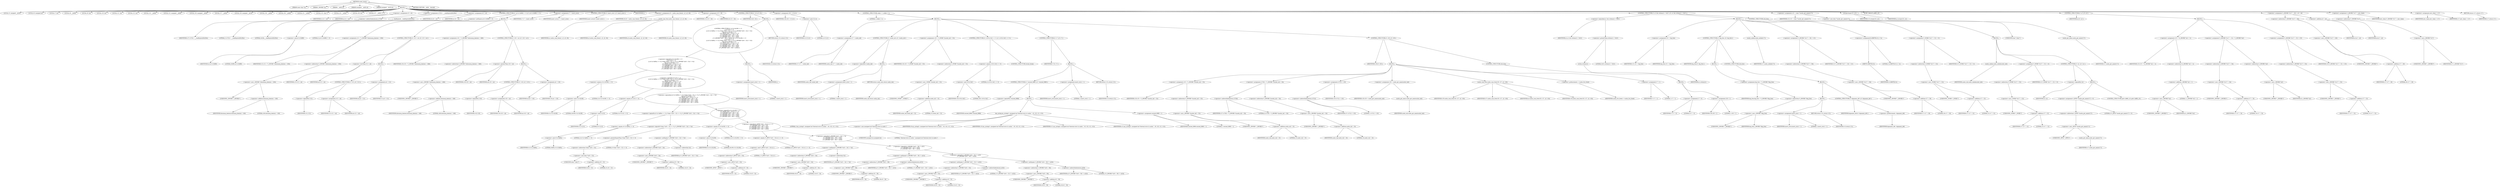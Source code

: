 digraph cache_insert {  
"1000121" [label = "(METHOD,cache_insert)" ]
"1000122" [label = "(PARAM,const char *a1)" ]
"1000123" [label = "(PARAM,_DWORD *a2)" ]
"1000124" [label = "(PARAM,__int64 a3)" ]
"1000125" [label = "(PARAM,unsigned __int64 a4)" ]
"1000126" [label = "(PARAM,unsigned __int16 a5)" ]
"1000127" [label = "(BLOCK,,)" ]
"1000128" [label = "(LOCAL,v5: unsigned __int16)" ]
"1000129" [label = "(LOCAL,v6: unsigned int)" ]
"1000130" [label = "(LOCAL,v7: int)" ]
"1000131" [label = "(LOCAL,v8: __int64)" ]
"1000132" [label = "(LOCAL,v9: int)" ]
"1000133" [label = "(LOCAL,v10: int)" ]
"1000134" [label = "(LOCAL,v11: int)" ]
"1000135" [label = "(LOCAL,v12: int)" ]
"1000136" [label = "(LOCAL,v13: __int64)" ]
"1000137" [label = "(LOCAL,v15: unsigned __int64)" ]
"1000138" [label = "(LOCAL,v16: unsigned __int64)" ]
"1000139" [label = "(LOCAL,v17: __int64)" ]
"1000140" [label = "(LOCAL,v18: unsigned __int16)" ]
"1000141" [label = "(LOCAL,v19: __int64)" ]
"1000142" [label = "(LOCAL,v20: __int64)" ]
"1000143" [label = "(LOCAL,v21: __int64)" ]
"1000144" [label = "(LOCAL,v22: char *)" ]
"1000145" [label = "(LOCAL,v23: __int64)" ]
"1000146" [label = "(LOCAL,v26: int)" ]
"1000147" [label = "(LOCAL,v27: __int64 [ 11 ])" ]
"1000148" [label = "(<operator>.assignment,v5 = a5)" ]
"1000149" [label = "(IDENTIFIER,v5,v5 = a5)" ]
"1000150" [label = "(IDENTIFIER,a5,v5 = a5)" ]
"1000151" [label = "(<operator>.assignment,v27[3] = __readfsqword(0x28u))" ]
"1000152" [label = "(<operator>.indirectIndexAccess,v27[3])" ]
"1000153" [label = "(IDENTIFIER,v27,v27[3] = __readfsqword(0x28u))" ]
"1000154" [label = "(LITERAL,3,v27[3] = __readfsqword(0x28u))" ]
"1000155" [label = "(__readfsqword,__readfsqword(0x28u))" ]
"1000156" [label = "(LITERAL,0x28u,__readfsqword(0x28u))" ]
"1000157" [label = "(<operator>.assignment,v6 = a5)" ]
"1000158" [label = "(IDENTIFIER,v6,v6 = a5)" ]
"1000159" [label = "(IDENTIFIER,a5,v6 = a5)" ]
"1000160" [label = "(CONTROL_STRUCTURE,if ( (a5 & 0x980) != 0 ),if ( (a5 & 0x980) != 0 ))" ]
"1000161" [label = "(<operator>.notEquals,(a5 & 0x980) != 0)" ]
"1000162" [label = "(<operator>.and,a5 & 0x980)" ]
"1000163" [label = "(IDENTIFIER,a5,a5 & 0x980)" ]
"1000164" [label = "(LITERAL,0x980,a5 & 0x980)" ]
"1000165" [label = "(LITERAL,0,(a5 & 0x980) != 0)" ]
"1000166" [label = "(BLOCK,,)" ]
"1000167" [label = "(<operator>.assignment,v15 = *(_QWORD *)(dnsmasq_daemon + 456))" ]
"1000168" [label = "(IDENTIFIER,v15,v15 = *(_QWORD *)(dnsmasq_daemon + 456))" ]
"1000169" [label = "(<operator>.indirection,*(_QWORD *)(dnsmasq_daemon + 456))" ]
"1000170" [label = "(<operator>.cast,(_QWORD *)(dnsmasq_daemon + 456))" ]
"1000171" [label = "(UNKNOWN,_QWORD *,_QWORD *)" ]
"1000172" [label = "(<operator>.addition,dnsmasq_daemon + 456)" ]
"1000173" [label = "(IDENTIFIER,dnsmasq_daemon,dnsmasq_daemon + 456)" ]
"1000174" [label = "(LITERAL,456,dnsmasq_daemon + 456)" ]
"1000175" [label = "(CONTROL_STRUCTURE,if ( v15 < a4 ),if ( v15 < a4 ))" ]
"1000176" [label = "(<operator>.lessThan,v15 < a4)" ]
"1000177" [label = "(IDENTIFIER,v15,v15 < a4)" ]
"1000178" [label = "(IDENTIFIER,a4,v15 < a4)" ]
"1000179" [label = "(BLOCK,,)" ]
"1000180" [label = "(CONTROL_STRUCTURE,if ( !v15 ),if ( !v15 ))" ]
"1000181" [label = "(<operator>.logicalNot,!v15)" ]
"1000182" [label = "(IDENTIFIER,v15,!v15)" ]
"1000183" [label = "(<operator>.assignment,v15 = a4)" ]
"1000184" [label = "(IDENTIFIER,v15,v15 = a4)" ]
"1000185" [label = "(IDENTIFIER,a4,v15 = a4)" ]
"1000186" [label = "(<operator>.assignment,a4 = v15)" ]
"1000187" [label = "(IDENTIFIER,a4,a4 = v15)" ]
"1000188" [label = "(IDENTIFIER,v15,a4 = v15)" ]
"1000189" [label = "(<operator>.assignment,v16 = *(_QWORD *)(dnsmasq_daemon + 448))" ]
"1000190" [label = "(IDENTIFIER,v16,v16 = *(_QWORD *)(dnsmasq_daemon + 448))" ]
"1000191" [label = "(<operator>.indirection,*(_QWORD *)(dnsmasq_daemon + 448))" ]
"1000192" [label = "(<operator>.cast,(_QWORD *)(dnsmasq_daemon + 448))" ]
"1000193" [label = "(UNKNOWN,_QWORD *,_QWORD *)" ]
"1000194" [label = "(<operator>.addition,dnsmasq_daemon + 448)" ]
"1000195" [label = "(IDENTIFIER,dnsmasq_daemon,dnsmasq_daemon + 448)" ]
"1000196" [label = "(LITERAL,448,dnsmasq_daemon + 448)" ]
"1000197" [label = "(CONTROL_STRUCTURE,if ( v16 > a4 ),if ( v16 > a4 ))" ]
"1000198" [label = "(<operator>.greaterThan,v16 > a4)" ]
"1000199" [label = "(IDENTIFIER,v16,v16 > a4)" ]
"1000200" [label = "(IDENTIFIER,a4,v16 > a4)" ]
"1000201" [label = "(BLOCK,,)" ]
"1000202" [label = "(CONTROL_STRUCTURE,if ( !v16 ),if ( !v16 ))" ]
"1000203" [label = "(<operator>.logicalNot,!v16)" ]
"1000204" [label = "(IDENTIFIER,v16,!v16)" ]
"1000205" [label = "(<operator>.assignment,v16 = a4)" ]
"1000206" [label = "(IDENTIFIER,v16,v16 = a4)" ]
"1000207" [label = "(IDENTIFIER,a4,v16 = a4)" ]
"1000208" [label = "(<operator>.assignment,a4 = v16)" ]
"1000209" [label = "(IDENTIFIER,a4,a4 = v16)" ]
"1000210" [label = "(IDENTIFIER,v16,a4 = v16)" ]
"1000211" [label = "(<operator>.assignment,v7 = insert_error)" ]
"1000212" [label = "(IDENTIFIER,v7,v7 = insert_error)" ]
"1000213" [label = "(IDENTIFIER,insert_error,v7 = insert_error)" ]
"1000214" [label = "(CONTROL_STRUCTURE,if ( insert_error ),if ( insert_error ))" ]
"1000215" [label = "(IDENTIFIER,insert_error,if ( insert_error ))" ]
"1000216" [label = "(IDENTIFIER,L,)" ]
"1000217" [label = "(<operator>.assignment,v8 = cache_scan_free(a1, a2, a3, v6))" ]
"1000218" [label = "(IDENTIFIER,v8,v8 = cache_scan_free(a1, a2, a3, v6))" ]
"1000219" [label = "(cache_scan_free,cache_scan_free(a1, a2, a3, v6))" ]
"1000220" [label = "(IDENTIFIER,a1,cache_scan_free(a1, a2, a3, v6))" ]
"1000221" [label = "(IDENTIFIER,a2,cache_scan_free(a1, a2, a3, v6))" ]
"1000222" [label = "(IDENTIFIER,a3,cache_scan_free(a1, a2, a3, v6))" ]
"1000223" [label = "(IDENTIFIER,v6,cache_scan_free(a1, a2, a3, v6))" ]
"1000224" [label = "(<operator>.assignment,v13 = v8)" ]
"1000225" [label = "(IDENTIFIER,v13,v13 = v8)" ]
"1000226" [label = "(IDENTIFIER,v8,v13 = v8)" ]
"1000227" [label = "(CONTROL_STRUCTURE,if ( v8 ),if ( v8 ))" ]
"1000228" [label = "(IDENTIFIER,v8,if ( v8 ))" ]
"1000229" [label = "(BLOCK,,)" ]
"1000230" [label = "(CONTROL_STRUCTURE,if ( (v5 & 0x180) == 0\n      || (v5 & 8) == 0\n      || ((v5 & 0x80u) == 0 || *(char *)(v8 + 52) >= 0 || *(_DWORD *)(v8 + 24) != *a2)\n      && ((v5 & 0x100) == 0\n       || (*(_BYTE *)(v8 + 53) & 1) == 0\n       || *(_DWORD *)(v8 + 24) != *a2\n       || *(_DWORD *)(v8 + 28) != a2[1]\n       || *(_DWORD *)(v8 + 32) != a2[2]\n       || *(_DWORD *)(v8 + 36) != a2[3]) ),if ( (v5 & 0x180) == 0\n      || (v5 & 8) == 0\n      || ((v5 & 0x80u) == 0 || *(char *)(v8 + 52) >= 0 || *(_DWORD *)(v8 + 24) != *a2)\n      && ((v5 & 0x100) == 0\n       || (*(_BYTE *)(v8 + 53) & 1) == 0\n       || *(_DWORD *)(v8 + 24) != *a2\n       || *(_DWORD *)(v8 + 28) != a2[1]\n       || *(_DWORD *)(v8 + 32) != a2[2]\n       || *(_DWORD *)(v8 + 36) != a2[3]) ))" ]
"1000231" [label = "(<operator>.logicalOr,(v5 & 0x180) == 0\n      || (v5 & 8) == 0\n      || ((v5 & 0x80u) == 0 || *(char *)(v8 + 52) >= 0 || *(_DWORD *)(v8 + 24) != *a2)\n      && ((v5 & 0x100) == 0\n       || (*(_BYTE *)(v8 + 53) & 1) == 0\n       || *(_DWORD *)(v8 + 24) != *a2\n       || *(_DWORD *)(v8 + 28) != a2[1]\n       || *(_DWORD *)(v8 + 32) != a2[2]\n       || *(_DWORD *)(v8 + 36) != a2[3]))" ]
"1000232" [label = "(<operator>.equals,(v5 & 0x180) == 0)" ]
"1000233" [label = "(<operator>.and,v5 & 0x180)" ]
"1000234" [label = "(IDENTIFIER,v5,v5 & 0x180)" ]
"1000235" [label = "(LITERAL,0x180,v5 & 0x180)" ]
"1000236" [label = "(LITERAL,0,(v5 & 0x180) == 0)" ]
"1000237" [label = "(<operator>.logicalOr,(v5 & 8) == 0\n      || ((v5 & 0x80u) == 0 || *(char *)(v8 + 52) >= 0 || *(_DWORD *)(v8 + 24) != *a2)\n      && ((v5 & 0x100) == 0\n       || (*(_BYTE *)(v8 + 53) & 1) == 0\n       || *(_DWORD *)(v8 + 24) != *a2\n       || *(_DWORD *)(v8 + 28) != a2[1]\n       || *(_DWORD *)(v8 + 32) != a2[2]\n       || *(_DWORD *)(v8 + 36) != a2[3]))" ]
"1000238" [label = "(<operator>.equals,(v5 & 8) == 0)" ]
"1000239" [label = "(<operator>.and,v5 & 8)" ]
"1000240" [label = "(IDENTIFIER,v5,v5 & 8)" ]
"1000241" [label = "(LITERAL,8,v5 & 8)" ]
"1000242" [label = "(LITERAL,0,(v5 & 8) == 0)" ]
"1000243" [label = "(<operator>.logicalAnd,((v5 & 0x80u) == 0 || *(char *)(v8 + 52) >= 0 || *(_DWORD *)(v8 + 24) != *a2)\n      && ((v5 & 0x100) == 0\n       || (*(_BYTE *)(v8 + 53) & 1) == 0\n       || *(_DWORD *)(v8 + 24) != *a2\n       || *(_DWORD *)(v8 + 28) != a2[1]\n       || *(_DWORD *)(v8 + 32) != a2[2]\n       || *(_DWORD *)(v8 + 36) != a2[3]))" ]
"1000244" [label = "(<operator>.logicalOr,(v5 & 0x80u) == 0 || *(char *)(v8 + 52) >= 0 || *(_DWORD *)(v8 + 24) != *a2)" ]
"1000245" [label = "(<operator>.equals,(v5 & 0x80u) == 0)" ]
"1000246" [label = "(<operator>.and,v5 & 0x80u)" ]
"1000247" [label = "(IDENTIFIER,v5,v5 & 0x80u)" ]
"1000248" [label = "(LITERAL,0x80u,v5 & 0x80u)" ]
"1000249" [label = "(LITERAL,0,(v5 & 0x80u) == 0)" ]
"1000250" [label = "(<operator>.logicalOr,*(char *)(v8 + 52) >= 0 || *(_DWORD *)(v8 + 24) != *a2)" ]
"1000251" [label = "(<operator>.greaterEqualsThan,*(char *)(v8 + 52) >= 0)" ]
"1000252" [label = "(<operator>.indirection,*(char *)(v8 + 52))" ]
"1000253" [label = "(<operator>.cast,(char *)(v8 + 52))" ]
"1000254" [label = "(UNKNOWN,char *,char *)" ]
"1000255" [label = "(<operator>.addition,v8 + 52)" ]
"1000256" [label = "(IDENTIFIER,v8,v8 + 52)" ]
"1000257" [label = "(LITERAL,52,v8 + 52)" ]
"1000258" [label = "(LITERAL,0,*(char *)(v8 + 52) >= 0)" ]
"1000259" [label = "(<operator>.notEquals,*(_DWORD *)(v8 + 24) != *a2)" ]
"1000260" [label = "(<operator>.indirection,*(_DWORD *)(v8 + 24))" ]
"1000261" [label = "(<operator>.cast,(_DWORD *)(v8 + 24))" ]
"1000262" [label = "(UNKNOWN,_DWORD *,_DWORD *)" ]
"1000263" [label = "(<operator>.addition,v8 + 24)" ]
"1000264" [label = "(IDENTIFIER,v8,v8 + 24)" ]
"1000265" [label = "(LITERAL,24,v8 + 24)" ]
"1000266" [label = "(<operator>.indirection,*a2)" ]
"1000267" [label = "(IDENTIFIER,a2,*(_DWORD *)(v8 + 24) != *a2)" ]
"1000268" [label = "(<operator>.logicalOr,(v5 & 0x100) == 0\n       || (*(_BYTE *)(v8 + 53) & 1) == 0\n       || *(_DWORD *)(v8 + 24) != *a2\n       || *(_DWORD *)(v8 + 28) != a2[1]\n       || *(_DWORD *)(v8 + 32) != a2[2]\n       || *(_DWORD *)(v8 + 36) != a2[3])" ]
"1000269" [label = "(<operator>.equals,(v5 & 0x100) == 0)" ]
"1000270" [label = "(<operator>.and,v5 & 0x100)" ]
"1000271" [label = "(IDENTIFIER,v5,v5 & 0x100)" ]
"1000272" [label = "(LITERAL,0x100,v5 & 0x100)" ]
"1000273" [label = "(LITERAL,0,(v5 & 0x100) == 0)" ]
"1000274" [label = "(<operator>.logicalOr,(*(_BYTE *)(v8 + 53) & 1) == 0\n       || *(_DWORD *)(v8 + 24) != *a2\n       || *(_DWORD *)(v8 + 28) != a2[1]\n       || *(_DWORD *)(v8 + 32) != a2[2]\n       || *(_DWORD *)(v8 + 36) != a2[3])" ]
"1000275" [label = "(<operator>.equals,(*(_BYTE *)(v8 + 53) & 1) == 0)" ]
"1000276" [label = "(<operator>.and,*(_BYTE *)(v8 + 53) & 1)" ]
"1000277" [label = "(<operator>.indirection,*(_BYTE *)(v8 + 53))" ]
"1000278" [label = "(<operator>.cast,(_BYTE *)(v8 + 53))" ]
"1000279" [label = "(UNKNOWN,_BYTE *,_BYTE *)" ]
"1000280" [label = "(<operator>.addition,v8 + 53)" ]
"1000281" [label = "(IDENTIFIER,v8,v8 + 53)" ]
"1000282" [label = "(LITERAL,53,v8 + 53)" ]
"1000283" [label = "(LITERAL,1,*(_BYTE *)(v8 + 53) & 1)" ]
"1000284" [label = "(LITERAL,0,(*(_BYTE *)(v8 + 53) & 1) == 0)" ]
"1000285" [label = "(<operator>.logicalOr,*(_DWORD *)(v8 + 24) != *a2\n       || *(_DWORD *)(v8 + 28) != a2[1]\n       || *(_DWORD *)(v8 + 32) != a2[2]\n       || *(_DWORD *)(v8 + 36) != a2[3])" ]
"1000286" [label = "(<operator>.notEquals,*(_DWORD *)(v8 + 24) != *a2)" ]
"1000287" [label = "(<operator>.indirection,*(_DWORD *)(v8 + 24))" ]
"1000288" [label = "(<operator>.cast,(_DWORD *)(v8 + 24))" ]
"1000289" [label = "(UNKNOWN,_DWORD *,_DWORD *)" ]
"1000290" [label = "(<operator>.addition,v8 + 24)" ]
"1000291" [label = "(IDENTIFIER,v8,v8 + 24)" ]
"1000292" [label = "(LITERAL,24,v8 + 24)" ]
"1000293" [label = "(<operator>.indirection,*a2)" ]
"1000294" [label = "(IDENTIFIER,a2,*(_DWORD *)(v8 + 24) != *a2)" ]
"1000295" [label = "(<operator>.logicalOr,*(_DWORD *)(v8 + 28) != a2[1]\n       || *(_DWORD *)(v8 + 32) != a2[2]\n       || *(_DWORD *)(v8 + 36) != a2[3])" ]
"1000296" [label = "(<operator>.notEquals,*(_DWORD *)(v8 + 28) != a2[1])" ]
"1000297" [label = "(<operator>.indirection,*(_DWORD *)(v8 + 28))" ]
"1000298" [label = "(<operator>.cast,(_DWORD *)(v8 + 28))" ]
"1000299" [label = "(UNKNOWN,_DWORD *,_DWORD *)" ]
"1000300" [label = "(<operator>.addition,v8 + 28)" ]
"1000301" [label = "(IDENTIFIER,v8,v8 + 28)" ]
"1000302" [label = "(LITERAL,28,v8 + 28)" ]
"1000303" [label = "(<operator>.indirectIndexAccess,a2[1])" ]
"1000304" [label = "(IDENTIFIER,a2,*(_DWORD *)(v8 + 28) != a2[1])" ]
"1000305" [label = "(LITERAL,1,*(_DWORD *)(v8 + 28) != a2[1])" ]
"1000306" [label = "(<operator>.logicalOr,*(_DWORD *)(v8 + 32) != a2[2]\n       || *(_DWORD *)(v8 + 36) != a2[3])" ]
"1000307" [label = "(<operator>.notEquals,*(_DWORD *)(v8 + 32) != a2[2])" ]
"1000308" [label = "(<operator>.indirection,*(_DWORD *)(v8 + 32))" ]
"1000309" [label = "(<operator>.cast,(_DWORD *)(v8 + 32))" ]
"1000310" [label = "(UNKNOWN,_DWORD *,_DWORD *)" ]
"1000311" [label = "(<operator>.addition,v8 + 32)" ]
"1000312" [label = "(IDENTIFIER,v8,v8 + 32)" ]
"1000313" [label = "(LITERAL,32,v8 + 32)" ]
"1000314" [label = "(<operator>.indirectIndexAccess,a2[2])" ]
"1000315" [label = "(IDENTIFIER,a2,*(_DWORD *)(v8 + 32) != a2[2])" ]
"1000316" [label = "(LITERAL,2,*(_DWORD *)(v8 + 32) != a2[2])" ]
"1000317" [label = "(<operator>.notEquals,*(_DWORD *)(v8 + 36) != a2[3])" ]
"1000318" [label = "(<operator>.indirection,*(_DWORD *)(v8 + 36))" ]
"1000319" [label = "(<operator>.cast,(_DWORD *)(v8 + 36))" ]
"1000320" [label = "(UNKNOWN,_DWORD *,_DWORD *)" ]
"1000321" [label = "(<operator>.addition,v8 + 36)" ]
"1000322" [label = "(IDENTIFIER,v8,v8 + 36)" ]
"1000323" [label = "(LITERAL,36,v8 + 36)" ]
"1000324" [label = "(<operator>.indirectIndexAccess,a2[3])" ]
"1000325" [label = "(IDENTIFIER,a2,*(_DWORD *)(v8 + 36) != a2[3])" ]
"1000326" [label = "(LITERAL,3,*(_DWORD *)(v8 + 36) != a2[3])" ]
"1000327" [label = "(BLOCK,,)" ]
"1000328" [label = "(<operator>.assignment,insert_error = 1)" ]
"1000329" [label = "(IDENTIFIER,insert_error,insert_error = 1)" ]
"1000330" [label = "(LITERAL,1,insert_error = 1)" ]
"1000331" [label = "(IDENTIFIER,L,)" ]
"1000332" [label = "(RETURN,return v13;,return v13;)" ]
"1000333" [label = "(IDENTIFIER,v13,return v13;)" ]
"1000334" [label = "(<operator>.assignment,v26 = v5 & 4)" ]
"1000335" [label = "(IDENTIFIER,v26,v26 = v5 & 4)" ]
"1000336" [label = "(<operator>.and,v5 & 4)" ]
"1000337" [label = "(IDENTIFIER,v5,v5 & 4)" ]
"1000338" [label = "(LITERAL,4,v5 & 4)" ]
"1000339" [label = "(CONTROL_STRUCTURE,while ( 1 ),while ( 1 ))" ]
"1000340" [label = "(LITERAL,1,while ( 1 ))" ]
"1000341" [label = "(BLOCK,,)" ]
"1000342" [label = "(<operator>.assignment,v17 = cache_tail)" ]
"1000343" [label = "(IDENTIFIER,v17,v17 = cache_tail)" ]
"1000344" [label = "(IDENTIFIER,cache_tail,v17 = cache_tail)" ]
"1000345" [label = "(CONTROL_STRUCTURE,if ( !cache_tail ),if ( !cache_tail ))" ]
"1000346" [label = "(<operator>.logicalNot,!cache_tail)" ]
"1000347" [label = "(IDENTIFIER,cache_tail,!cache_tail)" ]
"1000348" [label = "(BLOCK,,)" ]
"1000349" [label = "(<operator>.assignment,insert_error = 1)" ]
"1000350" [label = "(IDENTIFIER,insert_error,insert_error = 1)" ]
"1000351" [label = "(LITERAL,1,insert_error = 1)" ]
"1000352" [label = "(RETURN,return cache_tail;,return cache_tail;)" ]
"1000353" [label = "(IDENTIFIER,cache_tail,return cache_tail;)" ]
"1000354" [label = "(<operator>.assignment,v18 = *(_WORD *)(cache_tail + 52))" ]
"1000355" [label = "(IDENTIFIER,v18,v18 = *(_WORD *)(cache_tail + 52))" ]
"1000356" [label = "(<operator>.indirection,*(_WORD *)(cache_tail + 52))" ]
"1000357" [label = "(<operator>.cast,(_WORD *)(cache_tail + 52))" ]
"1000358" [label = "(UNKNOWN,_WORD *,_WORD *)" ]
"1000359" [label = "(<operator>.addition,cache_tail + 52)" ]
"1000360" [label = "(IDENTIFIER,cache_tail,cache_tail + 52)" ]
"1000361" [label = "(LITERAL,52,cache_tail + 52)" ]
"1000362" [label = "(CONTROL_STRUCTURE,if ( (v18 & 0xC) == 0 ),if ( (v18 & 0xC) == 0 ))" ]
"1000363" [label = "(<operator>.equals,(v18 & 0xC) == 0)" ]
"1000364" [label = "(<operator>.and,v18 & 0xC)" ]
"1000365" [label = "(IDENTIFIER,v18,v18 & 0xC)" ]
"1000366" [label = "(LITERAL,0xC,v18 & 0xC)" ]
"1000367" [label = "(LITERAL,0,(v18 & 0xC) == 0)" ]
"1000368" [label = "(CONTROL_STRUCTURE,break;,break;)" ]
"1000369" [label = "(CONTROL_STRUCTURE,if ( v7 ),if ( v7 ))" ]
"1000370" [label = "(IDENTIFIER,v7,if ( v7 ))" ]
"1000371" [label = "(BLOCK,,)" ]
"1000372" [label = "(CONTROL_STRUCTURE,if ( !warned_8686 ),if ( !warned_8686 ))" ]
"1000373" [label = "(<operator>.logicalNot,!warned_8686)" ]
"1000374" [label = "(IDENTIFIER,warned_8686,!warned_8686)" ]
"1000375" [label = "(BLOCK,,)" ]
"1000376" [label = "(my_syslog,my_syslog(3, (unsigned int)\"Internal error in cache.\", v9, v10, v11, v12))" ]
"1000377" [label = "(LITERAL,3,my_syslog(3, (unsigned int)\"Internal error in cache.\", v9, v10, v11, v12))" ]
"1000378" [label = "(<operator>.cast,(unsigned int)\"Internal error in cache.\")" ]
"1000379" [label = "(UNKNOWN,unsigned int,unsigned int)" ]
"1000380" [label = "(LITERAL,\"Internal error in cache.\",(unsigned int)\"Internal error in cache.\")" ]
"1000381" [label = "(IDENTIFIER,v9,my_syslog(3, (unsigned int)\"Internal error in cache.\", v9, v10, v11, v12))" ]
"1000382" [label = "(IDENTIFIER,v10,my_syslog(3, (unsigned int)\"Internal error in cache.\", v9, v10, v11, v12))" ]
"1000383" [label = "(IDENTIFIER,v11,my_syslog(3, (unsigned int)\"Internal error in cache.\", v9, v10, v11, v12))" ]
"1000384" [label = "(IDENTIFIER,v12,my_syslog(3, (unsigned int)\"Internal error in cache.\", v9, v10, v11, v12))" ]
"1000385" [label = "(<operator>.assignment,warned_8686 = 1)" ]
"1000386" [label = "(IDENTIFIER,warned_8686,warned_8686 = 1)" ]
"1000387" [label = "(LITERAL,1,warned_8686 = 1)" ]
"1000388" [label = "(<operator>.assignment,insert_error = 1)" ]
"1000389" [label = "(IDENTIFIER,insert_error,insert_error = 1)" ]
"1000390" [label = "(LITERAL,1,insert_error = 1)" ]
"1000391" [label = "(RETURN,return v13;,return v13;)" ]
"1000392" [label = "(IDENTIFIER,v13,return v13;)" ]
"1000393" [label = "(CONTROL_STRUCTURE,if ( v26 ),if ( v26 ))" ]
"1000394" [label = "(IDENTIFIER,v26,if ( v26 ))" ]
"1000395" [label = "(BLOCK,,)" ]
"1000396" [label = "(<operator>.assignment,v19 = *(_QWORD *)(cache_tail + 32))" ]
"1000397" [label = "(IDENTIFIER,v19,v19 = *(_QWORD *)(cache_tail + 32))" ]
"1000398" [label = "(<operator>.indirection,*(_QWORD *)(cache_tail + 32))" ]
"1000399" [label = "(<operator>.cast,(_QWORD *)(cache_tail + 32))" ]
"1000400" [label = "(UNKNOWN,_QWORD *,_QWORD *)" ]
"1000401" [label = "(<operator>.addition,cache_tail + 32)" ]
"1000402" [label = "(IDENTIFIER,cache_tail,cache_tail + 32)" ]
"1000403" [label = "(LITERAL,32,cache_tail + 32)" ]
"1000404" [label = "(<operator>.assignment,v27[0] = *(_QWORD *)(cache_tail + 24))" ]
"1000405" [label = "(<operator>.indirectIndexAccess,v27[0])" ]
"1000406" [label = "(IDENTIFIER,v27,v27[0] = *(_QWORD *)(cache_tail + 24))" ]
"1000407" [label = "(LITERAL,0,v27[0] = *(_QWORD *)(cache_tail + 24))" ]
"1000408" [label = "(<operator>.indirection,*(_QWORD *)(cache_tail + 24))" ]
"1000409" [label = "(<operator>.cast,(_QWORD *)(cache_tail + 24))" ]
"1000410" [label = "(UNKNOWN,_QWORD *,_QWORD *)" ]
"1000411" [label = "(<operator>.addition,cache_tail + 24)" ]
"1000412" [label = "(IDENTIFIER,cache_tail,cache_tail + 24)" ]
"1000413" [label = "(LITERAL,24,cache_tail + 24)" ]
"1000414" [label = "(<operator>.assignment,v27[1] = v19)" ]
"1000415" [label = "(<operator>.indirectIndexAccess,v27[1])" ]
"1000416" [label = "(IDENTIFIER,v27,v27[1] = v19)" ]
"1000417" [label = "(LITERAL,1,v27[1] = v19)" ]
"1000418" [label = "(IDENTIFIER,v19,v27[1] = v19)" ]
"1000419" [label = "(<operator>.assignment,v20 = cache_get_name(cache_tail))" ]
"1000420" [label = "(IDENTIFIER,v20,v20 = cache_get_name(cache_tail))" ]
"1000421" [label = "(cache_get_name,cache_get_name(cache_tail))" ]
"1000422" [label = "(IDENTIFIER,cache_tail,cache_get_name(cache_tail))" ]
"1000423" [label = "(cache_scan_free,cache_scan_free(v20, v27, a3, v18))" ]
"1000424" [label = "(IDENTIFIER,v20,cache_scan_free(v20, v27, a3, v18))" ]
"1000425" [label = "(IDENTIFIER,v27,cache_scan_free(v20, v27, a3, v18))" ]
"1000426" [label = "(IDENTIFIER,a3,cache_scan_free(v20, v27, a3, v18))" ]
"1000427" [label = "(IDENTIFIER,v18,cache_scan_free(v20, v27, a3, v18))" ]
"1000428" [label = "(<operator>.preIncrement,++cache_live_freed)" ]
"1000429" [label = "(IDENTIFIER,cache_live_freed,++cache_live_freed)" ]
"1000430" [label = "(<operator>.assignment,v7 = 1)" ]
"1000431" [label = "(IDENTIFIER,v7,v7 = 1)" ]
"1000432" [label = "(LITERAL,1,v7 = 1)" ]
"1000433" [label = "(CONTROL_STRUCTURE,else,else)" ]
"1000434" [label = "(BLOCK,,)" ]
"1000435" [label = "(<operator>.assignment,v7 = 0)" ]
"1000436" [label = "(IDENTIFIER,v7,v7 = 0)" ]
"1000437" [label = "(LITERAL,0,v7 = 0)" ]
"1000438" [label = "(<operator>.assignment,v26 = 1)" ]
"1000439" [label = "(IDENTIFIER,v26,v26 = 1)" ]
"1000440" [label = "(LITERAL,1,v26 = 1)" ]
"1000441" [label = "(CONTROL_STRUCTURE,if ( a1 && strlen(a1) > 0x31 ),if ( a1 && strlen(a1) > 0x31 ))" ]
"1000442" [label = "(<operator>.logicalAnd,a1 && strlen(a1) > 0x31)" ]
"1000443" [label = "(IDENTIFIER,a1,a1 && strlen(a1) > 0x31)" ]
"1000444" [label = "(<operator>.greaterThan,strlen(a1) > 0x31)" ]
"1000445" [label = "(strlen,strlen(a1))" ]
"1000446" [label = "(IDENTIFIER,a1,strlen(a1))" ]
"1000447" [label = "(LITERAL,0x31,strlen(a1) > 0x31)" ]
"1000448" [label = "(BLOCK,,)" ]
"1000449" [label = "(<operator>.assignment,v21 = big_free)" ]
"1000450" [label = "(IDENTIFIER,v21,v21 = big_free)" ]
"1000451" [label = "(IDENTIFIER,big_free,v21 = big_free)" ]
"1000452" [label = "(CONTROL_STRUCTURE,if ( big_free ),if ( big_free ))" ]
"1000453" [label = "(IDENTIFIER,big_free,if ( big_free ))" ]
"1000454" [label = "(BLOCK,,)" ]
"1000455" [label = "(<operator>.assignment,big_free = *(_QWORD *)big_free)" ]
"1000456" [label = "(IDENTIFIER,big_free,big_free = *(_QWORD *)big_free)" ]
"1000457" [label = "(<operator>.indirection,*(_QWORD *)big_free)" ]
"1000458" [label = "(<operator>.cast,(_QWORD *)big_free)" ]
"1000459" [label = "(UNKNOWN,_QWORD *,_QWORD *)" ]
"1000460" [label = "(IDENTIFIER,big_free,(_QWORD *)big_free)" ]
"1000461" [label = "(CONTROL_STRUCTURE,else,else)" ]
"1000462" [label = "(BLOCK,,)" ]
"1000463" [label = "(BLOCK,,)" ]
"1000464" [label = "(<operator>.assignment,insert_error = 1)" ]
"1000465" [label = "(IDENTIFIER,insert_error,insert_error = 1)" ]
"1000466" [label = "(LITERAL,1,insert_error = 1)" ]
"1000467" [label = "(RETURN,return v13;,return v13;)" ]
"1000468" [label = "(IDENTIFIER,v13,return v13;)" ]
"1000469" [label = "(CONTROL_STRUCTURE,if ( bignames_left ),if ( bignames_left ))" ]
"1000470" [label = "(IDENTIFIER,bignames_left,if ( bignames_left ))" ]
"1000471" [label = "(<operator>.preDecrement,--bignames_left)" ]
"1000472" [label = "(IDENTIFIER,bignames_left,--bignames_left)" ]
"1000473" [label = "(cache_unlink,cache_unlink(v17))" ]
"1000474" [label = "(IDENTIFIER,v17,cache_unlink(v17))" ]
"1000475" [label = "(<operator>.assignment,*(_QWORD *)(v17 + 56) = v21)" ]
"1000476" [label = "(<operator>.indirection,*(_QWORD *)(v17 + 56))" ]
"1000477" [label = "(<operator>.cast,(_QWORD *)(v17 + 56))" ]
"1000478" [label = "(UNKNOWN,_QWORD *,_QWORD *)" ]
"1000479" [label = "(<operator>.addition,v17 + 56)" ]
"1000480" [label = "(IDENTIFIER,v17,v17 + 56)" ]
"1000481" [label = "(LITERAL,56,v17 + 56)" ]
"1000482" [label = "(IDENTIFIER,v21,*(_QWORD *)(v17 + 56) = v21)" ]
"1000483" [label = "(<operators>.assignmentOr,HIBYTE(v5) |= 2u)" ]
"1000484" [label = "(HIBYTE,HIBYTE(v5))" ]
"1000485" [label = "(IDENTIFIER,v5,HIBYTE(v5))" ]
"1000486" [label = "(LITERAL,2u,HIBYTE(v5) |= 2u)" ]
"1000487" [label = "(<operator>.assignment,*(_WORD *)(v17 + 52) = v5)" ]
"1000488" [label = "(<operator>.indirection,*(_WORD *)(v17 + 52))" ]
"1000489" [label = "(<operator>.cast,(_WORD *)(v17 + 52))" ]
"1000490" [label = "(UNKNOWN,_WORD *,_WORD *)" ]
"1000491" [label = "(<operator>.addition,v17 + 52)" ]
"1000492" [label = "(IDENTIFIER,v17,v17 + 52)" ]
"1000493" [label = "(LITERAL,52,v17 + 52)" ]
"1000494" [label = "(IDENTIFIER,v5,*(_WORD *)(v17 + 52) = v5)" ]
"1000495" [label = "(CONTROL_STRUCTURE,else,else)" ]
"1000496" [label = "(BLOCK,,)" ]
"1000497" [label = "(cache_unlink,cache_unlink(cache_tail))" ]
"1000498" [label = "(IDENTIFIER,cache_tail,cache_unlink(cache_tail))" ]
"1000499" [label = "(<operator>.assignment,*(_WORD *)(v17 + 52) = v5)" ]
"1000500" [label = "(<operator>.indirection,*(_WORD *)(v17 + 52))" ]
"1000501" [label = "(<operator>.cast,(_WORD *)(v17 + 52))" ]
"1000502" [label = "(UNKNOWN,_WORD *,_WORD *)" ]
"1000503" [label = "(<operator>.addition,v17 + 52)" ]
"1000504" [label = "(IDENTIFIER,v17,v17 + 52)" ]
"1000505" [label = "(LITERAL,52,v17 + 52)" ]
"1000506" [label = "(IDENTIFIER,v5,*(_WORD *)(v17 + 52) = v5)" ]
"1000507" [label = "(CONTROL_STRUCTURE,if ( !a1 ),if ( !a1 ))" ]
"1000508" [label = "(<operator>.logicalNot,!a1)" ]
"1000509" [label = "(IDENTIFIER,a1,!a1)" ]
"1000510" [label = "(BLOCK,,)" ]
"1000511" [label = "(<operator>.assignment,*(_BYTE *)cache_get_name(v17) = 0)" ]
"1000512" [label = "(<operator>.indirection,*(_BYTE *)cache_get_name(v17))" ]
"1000513" [label = "(<operator>.cast,(_BYTE *)cache_get_name(v17))" ]
"1000514" [label = "(UNKNOWN,_BYTE *,_BYTE *)" ]
"1000515" [label = "(cache_get_name,cache_get_name(v17))" ]
"1000516" [label = "(IDENTIFIER,v17,cache_get_name(v17))" ]
"1000517" [label = "(LITERAL,0,*(_BYTE *)cache_get_name(v17) = 0)" ]
"1000518" [label = "(CONTROL_STRUCTURE,goto LABEL_42;,goto LABEL_42;)" ]
"1000519" [label = "(<operator>.assignment,v22 = (char *)cache_get_name(v17))" ]
"1000520" [label = "(IDENTIFIER,v22,v22 = (char *)cache_get_name(v17))" ]
"1000521" [label = "(<operator>.cast,(char *)cache_get_name(v17))" ]
"1000522" [label = "(UNKNOWN,char *,char *)" ]
"1000523" [label = "(cache_get_name,cache_get_name(v17))" ]
"1000524" [label = "(IDENTIFIER,v17,cache_get_name(v17))" ]
"1000525" [label = "(strcpy,strcpy(v22, a1))" ]
"1000526" [label = "(IDENTIFIER,v22,strcpy(v22, a1))" ]
"1000527" [label = "(IDENTIFIER,a1,strcpy(v22, a1))" ]
"1000528" [label = "(JUMP_TARGET,LABEL_42)" ]
"1000529" [label = "(CONTROL_STRUCTURE,if ( a2 ),if ( a2 ))" ]
"1000530" [label = "(IDENTIFIER,a2,if ( a2 ))" ]
"1000531" [label = "(BLOCK,,)" ]
"1000532" [label = "(<operator>.assignment,v23 = *((_QWORD *)a2 + 1))" ]
"1000533" [label = "(IDENTIFIER,v23,v23 = *((_QWORD *)a2 + 1))" ]
"1000534" [label = "(<operator>.indirection,*((_QWORD *)a2 + 1))" ]
"1000535" [label = "(<operator>.addition,(_QWORD *)a2 + 1)" ]
"1000536" [label = "(<operator>.cast,(_QWORD *)a2)" ]
"1000537" [label = "(UNKNOWN,_QWORD *,_QWORD *)" ]
"1000538" [label = "(IDENTIFIER,a2,(_QWORD *)a2)" ]
"1000539" [label = "(LITERAL,1,(_QWORD *)a2 + 1)" ]
"1000540" [label = "(<operator>.assignment,*(_QWORD *)(v17 + 24) = *(_QWORD *)a2)" ]
"1000541" [label = "(<operator>.indirection,*(_QWORD *)(v17 + 24))" ]
"1000542" [label = "(<operator>.cast,(_QWORD *)(v17 + 24))" ]
"1000543" [label = "(UNKNOWN,_QWORD *,_QWORD *)" ]
"1000544" [label = "(<operator>.addition,v17 + 24)" ]
"1000545" [label = "(IDENTIFIER,v17,v17 + 24)" ]
"1000546" [label = "(LITERAL,24,v17 + 24)" ]
"1000547" [label = "(<operator>.indirection,*(_QWORD *)a2)" ]
"1000548" [label = "(<operator>.cast,(_QWORD *)a2)" ]
"1000549" [label = "(UNKNOWN,_QWORD *,_QWORD *)" ]
"1000550" [label = "(IDENTIFIER,a2,(_QWORD *)a2)" ]
"1000551" [label = "(<operator>.assignment,*(_QWORD *)(v17 + 32) = v23)" ]
"1000552" [label = "(<operator>.indirection,*(_QWORD *)(v17 + 32))" ]
"1000553" [label = "(<operator>.cast,(_QWORD *)(v17 + 32))" ]
"1000554" [label = "(UNKNOWN,_QWORD *,_QWORD *)" ]
"1000555" [label = "(<operator>.addition,v17 + 32)" ]
"1000556" [label = "(IDENTIFIER,v17,v17 + 32)" ]
"1000557" [label = "(LITERAL,32,v17 + 32)" ]
"1000558" [label = "(IDENTIFIER,v23,*(_QWORD *)(v17 + 32) = v23)" ]
"1000559" [label = "(<operator>.assignment,*(_QWORD *)(v17 + 40) = a3 + a4)" ]
"1000560" [label = "(<operator>.indirection,*(_QWORD *)(v17 + 40))" ]
"1000561" [label = "(<operator>.cast,(_QWORD *)(v17 + 40))" ]
"1000562" [label = "(UNKNOWN,_QWORD *,_QWORD *)" ]
"1000563" [label = "(<operator>.addition,v17 + 40)" ]
"1000564" [label = "(IDENTIFIER,v17,v17 + 40)" ]
"1000565" [label = "(LITERAL,40,v17 + 40)" ]
"1000566" [label = "(<operator>.addition,a3 + a4)" ]
"1000567" [label = "(IDENTIFIER,a3,a3 + a4)" ]
"1000568" [label = "(IDENTIFIER,a4,a3 + a4)" ]
"1000569" [label = "(<operator>.assignment,*(_QWORD *)v17 = new_chain)" ]
"1000570" [label = "(<operator>.indirection,*(_QWORD *)v17)" ]
"1000571" [label = "(<operator>.cast,(_QWORD *)v17)" ]
"1000572" [label = "(UNKNOWN,_QWORD *,_QWORD *)" ]
"1000573" [label = "(IDENTIFIER,v17,(_QWORD *)v17)" ]
"1000574" [label = "(IDENTIFIER,new_chain,*(_QWORD *)v17 = new_chain)" ]
"1000575" [label = "(<operator>.assignment,new_chain = v17)" ]
"1000576" [label = "(IDENTIFIER,new_chain,new_chain = v17)" ]
"1000577" [label = "(IDENTIFIER,v17,new_chain = v17)" ]
"1000578" [label = "(RETURN,return v17;,return v17;)" ]
"1000579" [label = "(IDENTIFIER,v17,return v17;)" ]
"1000580" [label = "(METHOD_RETURN,__int64 __fastcall)" ]
  "1000121" -> "1000122" 
  "1000121" -> "1000123" 
  "1000121" -> "1000124" 
  "1000121" -> "1000125" 
  "1000121" -> "1000126" 
  "1000121" -> "1000127" 
  "1000121" -> "1000580" 
  "1000127" -> "1000128" 
  "1000127" -> "1000129" 
  "1000127" -> "1000130" 
  "1000127" -> "1000131" 
  "1000127" -> "1000132" 
  "1000127" -> "1000133" 
  "1000127" -> "1000134" 
  "1000127" -> "1000135" 
  "1000127" -> "1000136" 
  "1000127" -> "1000137" 
  "1000127" -> "1000138" 
  "1000127" -> "1000139" 
  "1000127" -> "1000140" 
  "1000127" -> "1000141" 
  "1000127" -> "1000142" 
  "1000127" -> "1000143" 
  "1000127" -> "1000144" 
  "1000127" -> "1000145" 
  "1000127" -> "1000146" 
  "1000127" -> "1000147" 
  "1000127" -> "1000148" 
  "1000127" -> "1000151" 
  "1000127" -> "1000157" 
  "1000127" -> "1000160" 
  "1000127" -> "1000211" 
  "1000127" -> "1000214" 
  "1000127" -> "1000216" 
  "1000127" -> "1000217" 
  "1000127" -> "1000224" 
  "1000127" -> "1000227" 
  "1000127" -> "1000334" 
  "1000127" -> "1000339" 
  "1000127" -> "1000441" 
  "1000127" -> "1000519" 
  "1000127" -> "1000525" 
  "1000127" -> "1000528" 
  "1000127" -> "1000529" 
  "1000127" -> "1000559" 
  "1000127" -> "1000569" 
  "1000127" -> "1000575" 
  "1000127" -> "1000578" 
  "1000148" -> "1000149" 
  "1000148" -> "1000150" 
  "1000151" -> "1000152" 
  "1000151" -> "1000155" 
  "1000152" -> "1000153" 
  "1000152" -> "1000154" 
  "1000155" -> "1000156" 
  "1000157" -> "1000158" 
  "1000157" -> "1000159" 
  "1000160" -> "1000161" 
  "1000160" -> "1000166" 
  "1000161" -> "1000162" 
  "1000161" -> "1000165" 
  "1000162" -> "1000163" 
  "1000162" -> "1000164" 
  "1000166" -> "1000167" 
  "1000166" -> "1000175" 
  "1000166" -> "1000189" 
  "1000166" -> "1000197" 
  "1000167" -> "1000168" 
  "1000167" -> "1000169" 
  "1000169" -> "1000170" 
  "1000170" -> "1000171" 
  "1000170" -> "1000172" 
  "1000172" -> "1000173" 
  "1000172" -> "1000174" 
  "1000175" -> "1000176" 
  "1000175" -> "1000179" 
  "1000176" -> "1000177" 
  "1000176" -> "1000178" 
  "1000179" -> "1000180" 
  "1000179" -> "1000186" 
  "1000180" -> "1000181" 
  "1000180" -> "1000183" 
  "1000181" -> "1000182" 
  "1000183" -> "1000184" 
  "1000183" -> "1000185" 
  "1000186" -> "1000187" 
  "1000186" -> "1000188" 
  "1000189" -> "1000190" 
  "1000189" -> "1000191" 
  "1000191" -> "1000192" 
  "1000192" -> "1000193" 
  "1000192" -> "1000194" 
  "1000194" -> "1000195" 
  "1000194" -> "1000196" 
  "1000197" -> "1000198" 
  "1000197" -> "1000201" 
  "1000198" -> "1000199" 
  "1000198" -> "1000200" 
  "1000201" -> "1000202" 
  "1000201" -> "1000208" 
  "1000202" -> "1000203" 
  "1000202" -> "1000205" 
  "1000203" -> "1000204" 
  "1000205" -> "1000206" 
  "1000205" -> "1000207" 
  "1000208" -> "1000209" 
  "1000208" -> "1000210" 
  "1000211" -> "1000212" 
  "1000211" -> "1000213" 
  "1000214" -> "1000215" 
  "1000217" -> "1000218" 
  "1000217" -> "1000219" 
  "1000219" -> "1000220" 
  "1000219" -> "1000221" 
  "1000219" -> "1000222" 
  "1000219" -> "1000223" 
  "1000224" -> "1000225" 
  "1000224" -> "1000226" 
  "1000227" -> "1000228" 
  "1000227" -> "1000229" 
  "1000229" -> "1000230" 
  "1000229" -> "1000332" 
  "1000230" -> "1000231" 
  "1000230" -> "1000327" 
  "1000231" -> "1000232" 
  "1000231" -> "1000237" 
  "1000232" -> "1000233" 
  "1000232" -> "1000236" 
  "1000233" -> "1000234" 
  "1000233" -> "1000235" 
  "1000237" -> "1000238" 
  "1000237" -> "1000243" 
  "1000238" -> "1000239" 
  "1000238" -> "1000242" 
  "1000239" -> "1000240" 
  "1000239" -> "1000241" 
  "1000243" -> "1000244" 
  "1000243" -> "1000268" 
  "1000244" -> "1000245" 
  "1000244" -> "1000250" 
  "1000245" -> "1000246" 
  "1000245" -> "1000249" 
  "1000246" -> "1000247" 
  "1000246" -> "1000248" 
  "1000250" -> "1000251" 
  "1000250" -> "1000259" 
  "1000251" -> "1000252" 
  "1000251" -> "1000258" 
  "1000252" -> "1000253" 
  "1000253" -> "1000254" 
  "1000253" -> "1000255" 
  "1000255" -> "1000256" 
  "1000255" -> "1000257" 
  "1000259" -> "1000260" 
  "1000259" -> "1000266" 
  "1000260" -> "1000261" 
  "1000261" -> "1000262" 
  "1000261" -> "1000263" 
  "1000263" -> "1000264" 
  "1000263" -> "1000265" 
  "1000266" -> "1000267" 
  "1000268" -> "1000269" 
  "1000268" -> "1000274" 
  "1000269" -> "1000270" 
  "1000269" -> "1000273" 
  "1000270" -> "1000271" 
  "1000270" -> "1000272" 
  "1000274" -> "1000275" 
  "1000274" -> "1000285" 
  "1000275" -> "1000276" 
  "1000275" -> "1000284" 
  "1000276" -> "1000277" 
  "1000276" -> "1000283" 
  "1000277" -> "1000278" 
  "1000278" -> "1000279" 
  "1000278" -> "1000280" 
  "1000280" -> "1000281" 
  "1000280" -> "1000282" 
  "1000285" -> "1000286" 
  "1000285" -> "1000295" 
  "1000286" -> "1000287" 
  "1000286" -> "1000293" 
  "1000287" -> "1000288" 
  "1000288" -> "1000289" 
  "1000288" -> "1000290" 
  "1000290" -> "1000291" 
  "1000290" -> "1000292" 
  "1000293" -> "1000294" 
  "1000295" -> "1000296" 
  "1000295" -> "1000306" 
  "1000296" -> "1000297" 
  "1000296" -> "1000303" 
  "1000297" -> "1000298" 
  "1000298" -> "1000299" 
  "1000298" -> "1000300" 
  "1000300" -> "1000301" 
  "1000300" -> "1000302" 
  "1000303" -> "1000304" 
  "1000303" -> "1000305" 
  "1000306" -> "1000307" 
  "1000306" -> "1000317" 
  "1000307" -> "1000308" 
  "1000307" -> "1000314" 
  "1000308" -> "1000309" 
  "1000309" -> "1000310" 
  "1000309" -> "1000311" 
  "1000311" -> "1000312" 
  "1000311" -> "1000313" 
  "1000314" -> "1000315" 
  "1000314" -> "1000316" 
  "1000317" -> "1000318" 
  "1000317" -> "1000324" 
  "1000318" -> "1000319" 
  "1000319" -> "1000320" 
  "1000319" -> "1000321" 
  "1000321" -> "1000322" 
  "1000321" -> "1000323" 
  "1000324" -> "1000325" 
  "1000324" -> "1000326" 
  "1000327" -> "1000328" 
  "1000327" -> "1000331" 
  "1000328" -> "1000329" 
  "1000328" -> "1000330" 
  "1000332" -> "1000333" 
  "1000334" -> "1000335" 
  "1000334" -> "1000336" 
  "1000336" -> "1000337" 
  "1000336" -> "1000338" 
  "1000339" -> "1000340" 
  "1000339" -> "1000341" 
  "1000341" -> "1000342" 
  "1000341" -> "1000345" 
  "1000341" -> "1000354" 
  "1000341" -> "1000362" 
  "1000341" -> "1000369" 
  "1000341" -> "1000393" 
  "1000342" -> "1000343" 
  "1000342" -> "1000344" 
  "1000345" -> "1000346" 
  "1000345" -> "1000348" 
  "1000346" -> "1000347" 
  "1000348" -> "1000349" 
  "1000348" -> "1000352" 
  "1000349" -> "1000350" 
  "1000349" -> "1000351" 
  "1000352" -> "1000353" 
  "1000354" -> "1000355" 
  "1000354" -> "1000356" 
  "1000356" -> "1000357" 
  "1000357" -> "1000358" 
  "1000357" -> "1000359" 
  "1000359" -> "1000360" 
  "1000359" -> "1000361" 
  "1000362" -> "1000363" 
  "1000362" -> "1000368" 
  "1000363" -> "1000364" 
  "1000363" -> "1000367" 
  "1000364" -> "1000365" 
  "1000364" -> "1000366" 
  "1000369" -> "1000370" 
  "1000369" -> "1000371" 
  "1000371" -> "1000372" 
  "1000371" -> "1000388" 
  "1000371" -> "1000391" 
  "1000372" -> "1000373" 
  "1000372" -> "1000375" 
  "1000373" -> "1000374" 
  "1000375" -> "1000376" 
  "1000375" -> "1000385" 
  "1000376" -> "1000377" 
  "1000376" -> "1000378" 
  "1000376" -> "1000381" 
  "1000376" -> "1000382" 
  "1000376" -> "1000383" 
  "1000376" -> "1000384" 
  "1000378" -> "1000379" 
  "1000378" -> "1000380" 
  "1000385" -> "1000386" 
  "1000385" -> "1000387" 
  "1000388" -> "1000389" 
  "1000388" -> "1000390" 
  "1000391" -> "1000392" 
  "1000393" -> "1000394" 
  "1000393" -> "1000395" 
  "1000393" -> "1000433" 
  "1000395" -> "1000396" 
  "1000395" -> "1000404" 
  "1000395" -> "1000414" 
  "1000395" -> "1000419" 
  "1000395" -> "1000423" 
  "1000395" -> "1000428" 
  "1000395" -> "1000430" 
  "1000396" -> "1000397" 
  "1000396" -> "1000398" 
  "1000398" -> "1000399" 
  "1000399" -> "1000400" 
  "1000399" -> "1000401" 
  "1000401" -> "1000402" 
  "1000401" -> "1000403" 
  "1000404" -> "1000405" 
  "1000404" -> "1000408" 
  "1000405" -> "1000406" 
  "1000405" -> "1000407" 
  "1000408" -> "1000409" 
  "1000409" -> "1000410" 
  "1000409" -> "1000411" 
  "1000411" -> "1000412" 
  "1000411" -> "1000413" 
  "1000414" -> "1000415" 
  "1000414" -> "1000418" 
  "1000415" -> "1000416" 
  "1000415" -> "1000417" 
  "1000419" -> "1000420" 
  "1000419" -> "1000421" 
  "1000421" -> "1000422" 
  "1000423" -> "1000424" 
  "1000423" -> "1000425" 
  "1000423" -> "1000426" 
  "1000423" -> "1000427" 
  "1000428" -> "1000429" 
  "1000430" -> "1000431" 
  "1000430" -> "1000432" 
  "1000433" -> "1000434" 
  "1000434" -> "1000435" 
  "1000434" -> "1000438" 
  "1000435" -> "1000436" 
  "1000435" -> "1000437" 
  "1000438" -> "1000439" 
  "1000438" -> "1000440" 
  "1000441" -> "1000442" 
  "1000441" -> "1000448" 
  "1000441" -> "1000495" 
  "1000442" -> "1000443" 
  "1000442" -> "1000444" 
  "1000444" -> "1000445" 
  "1000444" -> "1000447" 
  "1000445" -> "1000446" 
  "1000448" -> "1000449" 
  "1000448" -> "1000452" 
  "1000448" -> "1000473" 
  "1000448" -> "1000475" 
  "1000448" -> "1000483" 
  "1000448" -> "1000487" 
  "1000449" -> "1000450" 
  "1000449" -> "1000451" 
  "1000452" -> "1000453" 
  "1000452" -> "1000454" 
  "1000452" -> "1000461" 
  "1000454" -> "1000455" 
  "1000455" -> "1000456" 
  "1000455" -> "1000457" 
  "1000457" -> "1000458" 
  "1000458" -> "1000459" 
  "1000458" -> "1000460" 
  "1000461" -> "1000462" 
  "1000462" -> "1000463" 
  "1000462" -> "1000469" 
  "1000463" -> "1000464" 
  "1000463" -> "1000467" 
  "1000464" -> "1000465" 
  "1000464" -> "1000466" 
  "1000467" -> "1000468" 
  "1000469" -> "1000470" 
  "1000469" -> "1000471" 
  "1000471" -> "1000472" 
  "1000473" -> "1000474" 
  "1000475" -> "1000476" 
  "1000475" -> "1000482" 
  "1000476" -> "1000477" 
  "1000477" -> "1000478" 
  "1000477" -> "1000479" 
  "1000479" -> "1000480" 
  "1000479" -> "1000481" 
  "1000483" -> "1000484" 
  "1000483" -> "1000486" 
  "1000484" -> "1000485" 
  "1000487" -> "1000488" 
  "1000487" -> "1000494" 
  "1000488" -> "1000489" 
  "1000489" -> "1000490" 
  "1000489" -> "1000491" 
  "1000491" -> "1000492" 
  "1000491" -> "1000493" 
  "1000495" -> "1000496" 
  "1000496" -> "1000497" 
  "1000496" -> "1000499" 
  "1000496" -> "1000507" 
  "1000497" -> "1000498" 
  "1000499" -> "1000500" 
  "1000499" -> "1000506" 
  "1000500" -> "1000501" 
  "1000501" -> "1000502" 
  "1000501" -> "1000503" 
  "1000503" -> "1000504" 
  "1000503" -> "1000505" 
  "1000507" -> "1000508" 
  "1000507" -> "1000510" 
  "1000508" -> "1000509" 
  "1000510" -> "1000511" 
  "1000510" -> "1000518" 
  "1000511" -> "1000512" 
  "1000511" -> "1000517" 
  "1000512" -> "1000513" 
  "1000513" -> "1000514" 
  "1000513" -> "1000515" 
  "1000515" -> "1000516" 
  "1000519" -> "1000520" 
  "1000519" -> "1000521" 
  "1000521" -> "1000522" 
  "1000521" -> "1000523" 
  "1000523" -> "1000524" 
  "1000525" -> "1000526" 
  "1000525" -> "1000527" 
  "1000529" -> "1000530" 
  "1000529" -> "1000531" 
  "1000531" -> "1000532" 
  "1000531" -> "1000540" 
  "1000531" -> "1000551" 
  "1000532" -> "1000533" 
  "1000532" -> "1000534" 
  "1000534" -> "1000535" 
  "1000535" -> "1000536" 
  "1000535" -> "1000539" 
  "1000536" -> "1000537" 
  "1000536" -> "1000538" 
  "1000540" -> "1000541" 
  "1000540" -> "1000547" 
  "1000541" -> "1000542" 
  "1000542" -> "1000543" 
  "1000542" -> "1000544" 
  "1000544" -> "1000545" 
  "1000544" -> "1000546" 
  "1000547" -> "1000548" 
  "1000548" -> "1000549" 
  "1000548" -> "1000550" 
  "1000551" -> "1000552" 
  "1000551" -> "1000558" 
  "1000552" -> "1000553" 
  "1000553" -> "1000554" 
  "1000553" -> "1000555" 
  "1000555" -> "1000556" 
  "1000555" -> "1000557" 
  "1000559" -> "1000560" 
  "1000559" -> "1000566" 
  "1000560" -> "1000561" 
  "1000561" -> "1000562" 
  "1000561" -> "1000563" 
  "1000563" -> "1000564" 
  "1000563" -> "1000565" 
  "1000566" -> "1000567" 
  "1000566" -> "1000568" 
  "1000569" -> "1000570" 
  "1000569" -> "1000574" 
  "1000570" -> "1000571" 
  "1000571" -> "1000572" 
  "1000571" -> "1000573" 
  "1000575" -> "1000576" 
  "1000575" -> "1000577" 
  "1000578" -> "1000579" 
}
